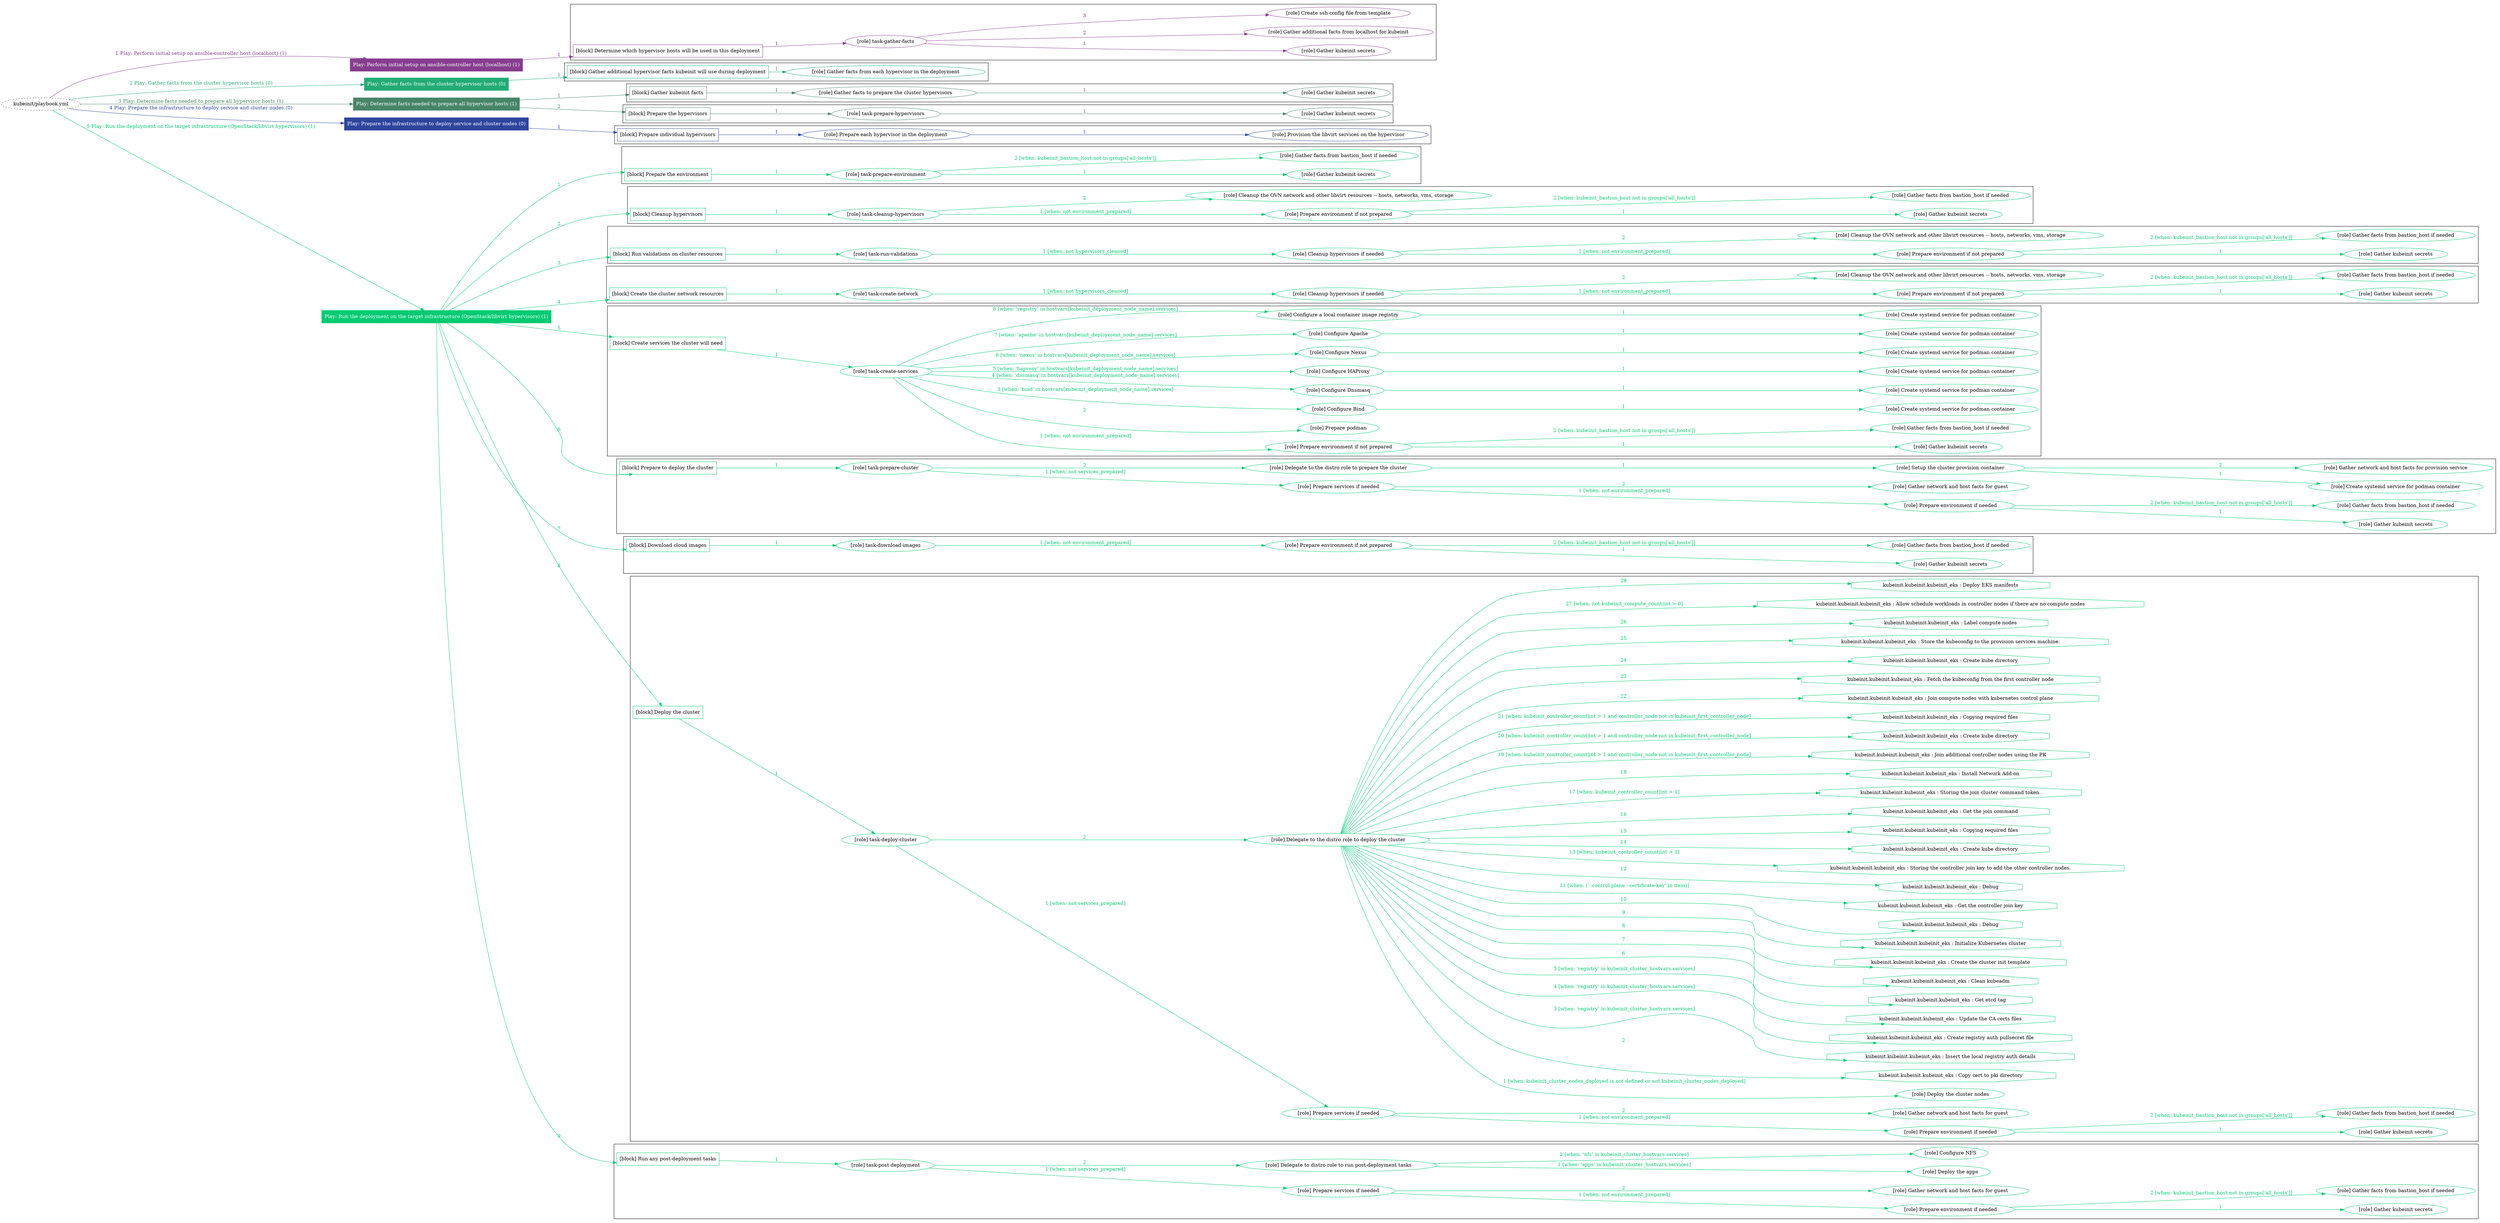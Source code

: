 digraph {
	graph [concentrate=true ordering=in rankdir=LR ratio=fill]
	edge [esep=5 sep=10]
	"kubeinit/playbook.yml" [URL="/home/runner/work/kubeinit/kubeinit/kubeinit/playbook.yml" id=playbook_73f6cacf style=dotted]
	"kubeinit/playbook.yml" -> play_0ac1afa5 [label="1 Play: Perform initial setup on ansible-controller host (localhost) (1)" color="#863d8f" fontcolor="#863d8f" id=edge_play_0ac1afa5 labeltooltip="1 Play: Perform initial setup on ansible-controller host (localhost) (1)" tooltip="1 Play: Perform initial setup on ansible-controller host (localhost) (1)"]
	subgraph "Play: Perform initial setup on ansible-controller host (localhost) (1)" {
		play_0ac1afa5 [label="Play: Perform initial setup on ansible-controller host (localhost) (1)" URL="/home/runner/work/kubeinit/kubeinit/kubeinit/playbook.yml" color="#863d8f" fontcolor="#ffffff" id=play_0ac1afa5 shape=box style=filled tooltip=localhost]
		play_0ac1afa5 -> block_1921844a [label=1 color="#863d8f" fontcolor="#863d8f" id=edge_block_1921844a labeltooltip=1 tooltip=1]
		subgraph cluster_block_1921844a {
			block_1921844a [label="[block] Determine which hypervisor hosts will be used in this deployment" URL="/home/runner/work/kubeinit/kubeinit/kubeinit/playbook.yml" color="#863d8f" id=block_1921844a labeltooltip="Determine which hypervisor hosts will be used in this deployment" shape=box tooltip="Determine which hypervisor hosts will be used in this deployment"]
			block_1921844a -> role_7f53b459 [label="1 " color="#863d8f" fontcolor="#863d8f" id=edge_role_7f53b459 labeltooltip="1 " tooltip="1 "]
			subgraph "task-gather-facts" {
				role_7f53b459 [label="[role] task-gather-facts" URL="/home/runner/work/kubeinit/kubeinit/kubeinit/playbook.yml" color="#863d8f" id=role_7f53b459 tooltip="task-gather-facts"]
				role_7f53b459 -> role_06f4fcd5 [label="1 " color="#863d8f" fontcolor="#863d8f" id=edge_role_06f4fcd5 labeltooltip="1 " tooltip="1 "]
				subgraph "Gather kubeinit secrets" {
					role_06f4fcd5 [label="[role] Gather kubeinit secrets" URL="/home/runner/.ansible/collections/ansible_collections/kubeinit/kubeinit/roles/kubeinit_prepare/tasks/build_hypervisors_group.yml" color="#863d8f" id=role_06f4fcd5 tooltip="Gather kubeinit secrets"]
				}
				role_7f53b459 -> role_9fb0e37e [label="2 " color="#863d8f" fontcolor="#863d8f" id=edge_role_9fb0e37e labeltooltip="2 " tooltip="2 "]
				subgraph "Gather additional facts from localhost for kubeinit" {
					role_9fb0e37e [label="[role] Gather additional facts from localhost for kubeinit" URL="/home/runner/.ansible/collections/ansible_collections/kubeinit/kubeinit/roles/kubeinit_prepare/tasks/build_hypervisors_group.yml" color="#863d8f" id=role_9fb0e37e tooltip="Gather additional facts from localhost for kubeinit"]
				}
				role_7f53b459 -> role_5635ee42 [label="3 " color="#863d8f" fontcolor="#863d8f" id=edge_role_5635ee42 labeltooltip="3 " tooltip="3 "]
				subgraph "Create ssh config file from template" {
					role_5635ee42 [label="[role] Create ssh config file from template" URL="/home/runner/.ansible/collections/ansible_collections/kubeinit/kubeinit/roles/kubeinit_prepare/tasks/build_hypervisors_group.yml" color="#863d8f" id=role_5635ee42 tooltip="Create ssh config file from template"]
				}
			}
		}
	}
	"kubeinit/playbook.yml" -> play_0a6516b7 [label="2 Play: Gather facts from the cluster hypervisor hosts (0)" color="#21ab75" fontcolor="#21ab75" id=edge_play_0a6516b7 labeltooltip="2 Play: Gather facts from the cluster hypervisor hosts (0)" tooltip="2 Play: Gather facts from the cluster hypervisor hosts (0)"]
	subgraph "Play: Gather facts from the cluster hypervisor hosts (0)" {
		play_0a6516b7 [label="Play: Gather facts from the cluster hypervisor hosts (0)" URL="/home/runner/work/kubeinit/kubeinit/kubeinit/playbook.yml" color="#21ab75" fontcolor="#ffffff" id=play_0a6516b7 shape=box style=filled tooltip="Play: Gather facts from the cluster hypervisor hosts (0)"]
		play_0a6516b7 -> block_49d79313 [label=1 color="#21ab75" fontcolor="#21ab75" id=edge_block_49d79313 labeltooltip=1 tooltip=1]
		subgraph cluster_block_49d79313 {
			block_49d79313 [label="[block] Gather additional hypervisor facts kubeinit will use during deployment" URL="/home/runner/work/kubeinit/kubeinit/kubeinit/playbook.yml" color="#21ab75" id=block_49d79313 labeltooltip="Gather additional hypervisor facts kubeinit will use during deployment" shape=box tooltip="Gather additional hypervisor facts kubeinit will use during deployment"]
			block_49d79313 -> role_e4967d0a [label="1 " color="#21ab75" fontcolor="#21ab75" id=edge_role_e4967d0a labeltooltip="1 " tooltip="1 "]
			subgraph "Gather facts from each hypervisor in the deployment" {
				role_e4967d0a [label="[role] Gather facts from each hypervisor in the deployment" URL="/home/runner/work/kubeinit/kubeinit/kubeinit/playbook.yml" color="#21ab75" id=role_e4967d0a tooltip="Gather facts from each hypervisor in the deployment"]
			}
		}
	}
	"kubeinit/playbook.yml" -> play_b9d0bb21 [label="3 Play: Determine facts needed to prepare all hypervisor hosts (1)" color="#478568" fontcolor="#478568" id=edge_play_b9d0bb21 labeltooltip="3 Play: Determine facts needed to prepare all hypervisor hosts (1)" tooltip="3 Play: Determine facts needed to prepare all hypervisor hosts (1)"]
	subgraph "Play: Determine facts needed to prepare all hypervisor hosts (1)" {
		play_b9d0bb21 [label="Play: Determine facts needed to prepare all hypervisor hosts (1)" URL="/home/runner/work/kubeinit/kubeinit/kubeinit/playbook.yml" color="#478568" fontcolor="#ffffff" id=play_b9d0bb21 shape=box style=filled tooltip=localhost]
		play_b9d0bb21 -> block_d6984c8f [label=1 color="#478568" fontcolor="#478568" id=edge_block_d6984c8f labeltooltip=1 tooltip=1]
		subgraph cluster_block_d6984c8f {
			block_d6984c8f [label="[block] Gather kubeinit facts" URL="/home/runner/work/kubeinit/kubeinit/kubeinit/playbook.yml" color="#478568" id=block_d6984c8f labeltooltip="Gather kubeinit facts" shape=box tooltip="Gather kubeinit facts"]
			block_d6984c8f -> role_0367175e [label="1 " color="#478568" fontcolor="#478568" id=edge_role_0367175e labeltooltip="1 " tooltip="1 "]
			subgraph "Gather facts to prepare the cluster hypervisors" {
				role_0367175e [label="[role] Gather facts to prepare the cluster hypervisors" URL="/home/runner/work/kubeinit/kubeinit/kubeinit/playbook.yml" color="#478568" id=role_0367175e tooltip="Gather facts to prepare the cluster hypervisors"]
				role_0367175e -> role_4bd1aa94 [label="1 " color="#478568" fontcolor="#478568" id=edge_role_4bd1aa94 labeltooltip="1 " tooltip="1 "]
				subgraph "Gather kubeinit secrets" {
					role_4bd1aa94 [label="[role] Gather kubeinit secrets" URL="/home/runner/.ansible/collections/ansible_collections/kubeinit/kubeinit/roles/kubeinit_prepare/tasks/gather_kubeinit_facts.yml" color="#478568" id=role_4bd1aa94 tooltip="Gather kubeinit secrets"]
				}
			}
		}
		play_b9d0bb21 -> block_565be3e7 [label=2 color="#478568" fontcolor="#478568" id=edge_block_565be3e7 labeltooltip=2 tooltip=2]
		subgraph cluster_block_565be3e7 {
			block_565be3e7 [label="[block] Prepare the hypervisors" URL="/home/runner/work/kubeinit/kubeinit/kubeinit/playbook.yml" color="#478568" id=block_565be3e7 labeltooltip="Prepare the hypervisors" shape=box tooltip="Prepare the hypervisors"]
			block_565be3e7 -> role_880f04de [label="1 " color="#478568" fontcolor="#478568" id=edge_role_880f04de labeltooltip="1 " tooltip="1 "]
			subgraph "task-prepare-hypervisors" {
				role_880f04de [label="[role] task-prepare-hypervisors" URL="/home/runner/work/kubeinit/kubeinit/kubeinit/playbook.yml" color="#478568" id=role_880f04de tooltip="task-prepare-hypervisors"]
				role_880f04de -> role_f2aad2af [label="1 " color="#478568" fontcolor="#478568" id=edge_role_f2aad2af labeltooltip="1 " tooltip="1 "]
				subgraph "Gather kubeinit secrets" {
					role_f2aad2af [label="[role] Gather kubeinit secrets" URL="/home/runner/.ansible/collections/ansible_collections/kubeinit/kubeinit/roles/kubeinit_prepare/tasks/gather_kubeinit_facts.yml" color="#478568" id=role_f2aad2af tooltip="Gather kubeinit secrets"]
				}
			}
		}
	}
	"kubeinit/playbook.yml" -> play_74f764c5 [label="4 Play: Prepare the infrastructure to deploy service and cluster nodes (0)" color="#2e459e" fontcolor="#2e459e" id=edge_play_74f764c5 labeltooltip="4 Play: Prepare the infrastructure to deploy service and cluster nodes (0)" tooltip="4 Play: Prepare the infrastructure to deploy service and cluster nodes (0)"]
	subgraph "Play: Prepare the infrastructure to deploy service and cluster nodes (0)" {
		play_74f764c5 [label="Play: Prepare the infrastructure to deploy service and cluster nodes (0)" URL="/home/runner/work/kubeinit/kubeinit/kubeinit/playbook.yml" color="#2e459e" fontcolor="#ffffff" id=play_74f764c5 shape=box style=filled tooltip="Play: Prepare the infrastructure to deploy service and cluster nodes (0)"]
		play_74f764c5 -> block_34f4c4ea [label=1 color="#2e459e" fontcolor="#2e459e" id=edge_block_34f4c4ea labeltooltip=1 tooltip=1]
		subgraph cluster_block_34f4c4ea {
			block_34f4c4ea [label="[block] Prepare individual hypervisors" URL="/home/runner/work/kubeinit/kubeinit/kubeinit/playbook.yml" color="#2e459e" id=block_34f4c4ea labeltooltip="Prepare individual hypervisors" shape=box tooltip="Prepare individual hypervisors"]
			block_34f4c4ea -> role_54232e6f [label="1 " color="#2e459e" fontcolor="#2e459e" id=edge_role_54232e6f labeltooltip="1 " tooltip="1 "]
			subgraph "Prepare each hypervisor in the deployment" {
				role_54232e6f [label="[role] Prepare each hypervisor in the deployment" URL="/home/runner/work/kubeinit/kubeinit/kubeinit/playbook.yml" color="#2e459e" id=role_54232e6f tooltip="Prepare each hypervisor in the deployment"]
				role_54232e6f -> role_1703b5b4 [label="1 " color="#2e459e" fontcolor="#2e459e" id=edge_role_1703b5b4 labeltooltip="1 " tooltip="1 "]
				subgraph "Provision the libvirt services on the hypervisor" {
					role_1703b5b4 [label="[role] Provision the libvirt services on the hypervisor" URL="/home/runner/.ansible/collections/ansible_collections/kubeinit/kubeinit/roles/kubeinit_prepare/tasks/prepare_hypervisor.yml" color="#2e459e" id=role_1703b5b4 tooltip="Provision the libvirt services on the hypervisor"]
				}
			}
		}
	}
	"kubeinit/playbook.yml" -> play_cfc408d8 [label="5 Play: Run the deployment on the target infrastructure (OpenStack/libvirt hypervisors) (1)" color="#02ca72" fontcolor="#02ca72" id=edge_play_cfc408d8 labeltooltip="5 Play: Run the deployment on the target infrastructure (OpenStack/libvirt hypervisors) (1)" tooltip="5 Play: Run the deployment on the target infrastructure (OpenStack/libvirt hypervisors) (1)"]
	subgraph "Play: Run the deployment on the target infrastructure (OpenStack/libvirt hypervisors) (1)" {
		play_cfc408d8 [label="Play: Run the deployment on the target infrastructure (OpenStack/libvirt hypervisors) (1)" URL="/home/runner/work/kubeinit/kubeinit/kubeinit/playbook.yml" color="#02ca72" fontcolor="#ffffff" id=play_cfc408d8 shape=box style=filled tooltip=localhost]
		play_cfc408d8 -> block_2f32b0d7 [label=1 color="#02ca72" fontcolor="#02ca72" id=edge_block_2f32b0d7 labeltooltip=1 tooltip=1]
		subgraph cluster_block_2f32b0d7 {
			block_2f32b0d7 [label="[block] Prepare the environment" URL="/home/runner/work/kubeinit/kubeinit/kubeinit/playbook.yml" color="#02ca72" id=block_2f32b0d7 labeltooltip="Prepare the environment" shape=box tooltip="Prepare the environment"]
			block_2f32b0d7 -> role_916c13e2 [label="1 " color="#02ca72" fontcolor="#02ca72" id=edge_role_916c13e2 labeltooltip="1 " tooltip="1 "]
			subgraph "task-prepare-environment" {
				role_916c13e2 [label="[role] task-prepare-environment" URL="/home/runner/work/kubeinit/kubeinit/kubeinit/playbook.yml" color="#02ca72" id=role_916c13e2 tooltip="task-prepare-environment"]
				role_916c13e2 -> role_6002fac1 [label="1 " color="#02ca72" fontcolor="#02ca72" id=edge_role_6002fac1 labeltooltip="1 " tooltip="1 "]
				subgraph "Gather kubeinit secrets" {
					role_6002fac1 [label="[role] Gather kubeinit secrets" URL="/home/runner/.ansible/collections/ansible_collections/kubeinit/kubeinit/roles/kubeinit_prepare/tasks/gather_kubeinit_facts.yml" color="#02ca72" id=role_6002fac1 tooltip="Gather kubeinit secrets"]
				}
				role_916c13e2 -> role_47a39910 [label="2 [when: kubeinit_bastion_host not in groups['all_hosts']]" color="#02ca72" fontcolor="#02ca72" id=edge_role_47a39910 labeltooltip="2 [when: kubeinit_bastion_host not in groups['all_hosts']]" tooltip="2 [when: kubeinit_bastion_host not in groups['all_hosts']]"]
				subgraph "Gather facts from bastion_host if needed" {
					role_47a39910 [label="[role] Gather facts from bastion_host if needed" URL="/home/runner/.ansible/collections/ansible_collections/kubeinit/kubeinit/roles/kubeinit_prepare/tasks/main.yml" color="#02ca72" id=role_47a39910 tooltip="Gather facts from bastion_host if needed"]
				}
			}
		}
		play_cfc408d8 -> block_39247f39 [label=2 color="#02ca72" fontcolor="#02ca72" id=edge_block_39247f39 labeltooltip=2 tooltip=2]
		subgraph cluster_block_39247f39 {
			block_39247f39 [label="[block] Cleanup hypervisors" URL="/home/runner/work/kubeinit/kubeinit/kubeinit/playbook.yml" color="#02ca72" id=block_39247f39 labeltooltip="Cleanup hypervisors" shape=box tooltip="Cleanup hypervisors"]
			block_39247f39 -> role_39fdd8c7 [label="1 " color="#02ca72" fontcolor="#02ca72" id=edge_role_39fdd8c7 labeltooltip="1 " tooltip="1 "]
			subgraph "task-cleanup-hypervisors" {
				role_39fdd8c7 [label="[role] task-cleanup-hypervisors" URL="/home/runner/work/kubeinit/kubeinit/kubeinit/playbook.yml" color="#02ca72" id=role_39fdd8c7 tooltip="task-cleanup-hypervisors"]
				role_39fdd8c7 -> role_26a139d0 [label="1 [when: not environment_prepared]" color="#02ca72" fontcolor="#02ca72" id=edge_role_26a139d0 labeltooltip="1 [when: not environment_prepared]" tooltip="1 [when: not environment_prepared]"]
				subgraph "Prepare environment if not prepared" {
					role_26a139d0 [label="[role] Prepare environment if not prepared" URL="/home/runner/.ansible/collections/ansible_collections/kubeinit/kubeinit/roles/kubeinit_libvirt/tasks/cleanup_hypervisors.yml" color="#02ca72" id=role_26a139d0 tooltip="Prepare environment if not prepared"]
					role_26a139d0 -> role_34a5074a [label="1 " color="#02ca72" fontcolor="#02ca72" id=edge_role_34a5074a labeltooltip="1 " tooltip="1 "]
					subgraph "Gather kubeinit secrets" {
						role_34a5074a [label="[role] Gather kubeinit secrets" URL="/home/runner/.ansible/collections/ansible_collections/kubeinit/kubeinit/roles/kubeinit_prepare/tasks/gather_kubeinit_facts.yml" color="#02ca72" id=role_34a5074a tooltip="Gather kubeinit secrets"]
					}
					role_26a139d0 -> role_435a4cba [label="2 [when: kubeinit_bastion_host not in groups['all_hosts']]" color="#02ca72" fontcolor="#02ca72" id=edge_role_435a4cba labeltooltip="2 [when: kubeinit_bastion_host not in groups['all_hosts']]" tooltip="2 [when: kubeinit_bastion_host not in groups['all_hosts']]"]
					subgraph "Gather facts from bastion_host if needed" {
						role_435a4cba [label="[role] Gather facts from bastion_host if needed" URL="/home/runner/.ansible/collections/ansible_collections/kubeinit/kubeinit/roles/kubeinit_prepare/tasks/main.yml" color="#02ca72" id=role_435a4cba tooltip="Gather facts from bastion_host if needed"]
					}
				}
				role_39fdd8c7 -> role_4ba4e350 [label="2 " color="#02ca72" fontcolor="#02ca72" id=edge_role_4ba4e350 labeltooltip="2 " tooltip="2 "]
				subgraph "Cleanup the OVN network and other libvirt resources -- hosts, networks, vms, storage" {
					role_4ba4e350 [label="[role] Cleanup the OVN network and other libvirt resources -- hosts, networks, vms, storage" URL="/home/runner/.ansible/collections/ansible_collections/kubeinit/kubeinit/roles/kubeinit_libvirt/tasks/cleanup_hypervisors.yml" color="#02ca72" id=role_4ba4e350 tooltip="Cleanup the OVN network and other libvirt resources -- hosts, networks, vms, storage"]
				}
			}
		}
		play_cfc408d8 -> block_100acd2c [label=3 color="#02ca72" fontcolor="#02ca72" id=edge_block_100acd2c labeltooltip=3 tooltip=3]
		subgraph cluster_block_100acd2c {
			block_100acd2c [label="[block] Run validations on cluster resources" URL="/home/runner/work/kubeinit/kubeinit/kubeinit/playbook.yml" color="#02ca72" id=block_100acd2c labeltooltip="Run validations on cluster resources" shape=box tooltip="Run validations on cluster resources"]
			block_100acd2c -> role_f49a5ce1 [label="1 " color="#02ca72" fontcolor="#02ca72" id=edge_role_f49a5ce1 labeltooltip="1 " tooltip="1 "]
			subgraph "task-run-validations" {
				role_f49a5ce1 [label="[role] task-run-validations" URL="/home/runner/work/kubeinit/kubeinit/kubeinit/playbook.yml" color="#02ca72" id=role_f49a5ce1 tooltip="task-run-validations"]
				role_f49a5ce1 -> role_ac2ca52d [label="1 [when: not hypervisors_cleaned]" color="#02ca72" fontcolor="#02ca72" id=edge_role_ac2ca52d labeltooltip="1 [when: not hypervisors_cleaned]" tooltip="1 [when: not hypervisors_cleaned]"]
				subgraph "Cleanup hypervisors if needed" {
					role_ac2ca52d [label="[role] Cleanup hypervisors if needed" URL="/home/runner/.ansible/collections/ansible_collections/kubeinit/kubeinit/roles/kubeinit_validations/tasks/main.yml" color="#02ca72" id=role_ac2ca52d tooltip="Cleanup hypervisors if needed"]
					role_ac2ca52d -> role_e8af2d67 [label="1 [when: not environment_prepared]" color="#02ca72" fontcolor="#02ca72" id=edge_role_e8af2d67 labeltooltip="1 [when: not environment_prepared]" tooltip="1 [when: not environment_prepared]"]
					subgraph "Prepare environment if not prepared" {
						role_e8af2d67 [label="[role] Prepare environment if not prepared" URL="/home/runner/.ansible/collections/ansible_collections/kubeinit/kubeinit/roles/kubeinit_libvirt/tasks/cleanup_hypervisors.yml" color="#02ca72" id=role_e8af2d67 tooltip="Prepare environment if not prepared"]
						role_e8af2d67 -> role_a65dd51d [label="1 " color="#02ca72" fontcolor="#02ca72" id=edge_role_a65dd51d labeltooltip="1 " tooltip="1 "]
						subgraph "Gather kubeinit secrets" {
							role_a65dd51d [label="[role] Gather kubeinit secrets" URL="/home/runner/.ansible/collections/ansible_collections/kubeinit/kubeinit/roles/kubeinit_prepare/tasks/gather_kubeinit_facts.yml" color="#02ca72" id=role_a65dd51d tooltip="Gather kubeinit secrets"]
						}
						role_e8af2d67 -> role_7fbf951c [label="2 [when: kubeinit_bastion_host not in groups['all_hosts']]" color="#02ca72" fontcolor="#02ca72" id=edge_role_7fbf951c labeltooltip="2 [when: kubeinit_bastion_host not in groups['all_hosts']]" tooltip="2 [when: kubeinit_bastion_host not in groups['all_hosts']]"]
						subgraph "Gather facts from bastion_host if needed" {
							role_7fbf951c [label="[role] Gather facts from bastion_host if needed" URL="/home/runner/.ansible/collections/ansible_collections/kubeinit/kubeinit/roles/kubeinit_prepare/tasks/main.yml" color="#02ca72" id=role_7fbf951c tooltip="Gather facts from bastion_host if needed"]
						}
					}
					role_ac2ca52d -> role_d21a476e [label="2 " color="#02ca72" fontcolor="#02ca72" id=edge_role_d21a476e labeltooltip="2 " tooltip="2 "]
					subgraph "Cleanup the OVN network and other libvirt resources -- hosts, networks, vms, storage" {
						role_d21a476e [label="[role] Cleanup the OVN network and other libvirt resources -- hosts, networks, vms, storage" URL="/home/runner/.ansible/collections/ansible_collections/kubeinit/kubeinit/roles/kubeinit_libvirt/tasks/cleanup_hypervisors.yml" color="#02ca72" id=role_d21a476e tooltip="Cleanup the OVN network and other libvirt resources -- hosts, networks, vms, storage"]
					}
				}
			}
		}
		play_cfc408d8 -> block_605b8e34 [label=4 color="#02ca72" fontcolor="#02ca72" id=edge_block_605b8e34 labeltooltip=4 tooltip=4]
		subgraph cluster_block_605b8e34 {
			block_605b8e34 [label="[block] Create the cluster network resources" URL="/home/runner/work/kubeinit/kubeinit/kubeinit/playbook.yml" color="#02ca72" id=block_605b8e34 labeltooltip="Create the cluster network resources" shape=box tooltip="Create the cluster network resources"]
			block_605b8e34 -> role_33cb6000 [label="1 " color="#02ca72" fontcolor="#02ca72" id=edge_role_33cb6000 labeltooltip="1 " tooltip="1 "]
			subgraph "task-create-network" {
				role_33cb6000 [label="[role] task-create-network" URL="/home/runner/work/kubeinit/kubeinit/kubeinit/playbook.yml" color="#02ca72" id=role_33cb6000 tooltip="task-create-network"]
				role_33cb6000 -> role_23cce1eb [label="1 [when: not hypervisors_cleaned]" color="#02ca72" fontcolor="#02ca72" id=edge_role_23cce1eb labeltooltip="1 [when: not hypervisors_cleaned]" tooltip="1 [when: not hypervisors_cleaned]"]
				subgraph "Cleanup hypervisors if needed" {
					role_23cce1eb [label="[role] Cleanup hypervisors if needed" URL="/home/runner/.ansible/collections/ansible_collections/kubeinit/kubeinit/roles/kubeinit_libvirt/tasks/create_network.yml" color="#02ca72" id=role_23cce1eb tooltip="Cleanup hypervisors if needed"]
					role_23cce1eb -> role_75f1a525 [label="1 [when: not environment_prepared]" color="#02ca72" fontcolor="#02ca72" id=edge_role_75f1a525 labeltooltip="1 [when: not environment_prepared]" tooltip="1 [when: not environment_prepared]"]
					subgraph "Prepare environment if not prepared" {
						role_75f1a525 [label="[role] Prepare environment if not prepared" URL="/home/runner/.ansible/collections/ansible_collections/kubeinit/kubeinit/roles/kubeinit_libvirt/tasks/cleanup_hypervisors.yml" color="#02ca72" id=role_75f1a525 tooltip="Prepare environment if not prepared"]
						role_75f1a525 -> role_c07029eb [label="1 " color="#02ca72" fontcolor="#02ca72" id=edge_role_c07029eb labeltooltip="1 " tooltip="1 "]
						subgraph "Gather kubeinit secrets" {
							role_c07029eb [label="[role] Gather kubeinit secrets" URL="/home/runner/.ansible/collections/ansible_collections/kubeinit/kubeinit/roles/kubeinit_prepare/tasks/gather_kubeinit_facts.yml" color="#02ca72" id=role_c07029eb tooltip="Gather kubeinit secrets"]
						}
						role_75f1a525 -> role_3ae366d2 [label="2 [when: kubeinit_bastion_host not in groups['all_hosts']]" color="#02ca72" fontcolor="#02ca72" id=edge_role_3ae366d2 labeltooltip="2 [when: kubeinit_bastion_host not in groups['all_hosts']]" tooltip="2 [when: kubeinit_bastion_host not in groups['all_hosts']]"]
						subgraph "Gather facts from bastion_host if needed" {
							role_3ae366d2 [label="[role] Gather facts from bastion_host if needed" URL="/home/runner/.ansible/collections/ansible_collections/kubeinit/kubeinit/roles/kubeinit_prepare/tasks/main.yml" color="#02ca72" id=role_3ae366d2 tooltip="Gather facts from bastion_host if needed"]
						}
					}
					role_23cce1eb -> role_ee70b5e5 [label="2 " color="#02ca72" fontcolor="#02ca72" id=edge_role_ee70b5e5 labeltooltip="2 " tooltip="2 "]
					subgraph "Cleanup the OVN network and other libvirt resources -- hosts, networks, vms, storage" {
						role_ee70b5e5 [label="[role] Cleanup the OVN network and other libvirt resources -- hosts, networks, vms, storage" URL="/home/runner/.ansible/collections/ansible_collections/kubeinit/kubeinit/roles/kubeinit_libvirt/tasks/cleanup_hypervisors.yml" color="#02ca72" id=role_ee70b5e5 tooltip="Cleanup the OVN network and other libvirt resources -- hosts, networks, vms, storage"]
					}
				}
			}
		}
		play_cfc408d8 -> block_241d07f0 [label=5 color="#02ca72" fontcolor="#02ca72" id=edge_block_241d07f0 labeltooltip=5 tooltip=5]
		subgraph cluster_block_241d07f0 {
			block_241d07f0 [label="[block] Create services the cluster will need" URL="/home/runner/work/kubeinit/kubeinit/kubeinit/playbook.yml" color="#02ca72" id=block_241d07f0 labeltooltip="Create services the cluster will need" shape=box tooltip="Create services the cluster will need"]
			block_241d07f0 -> role_40e10ac9 [label="1 " color="#02ca72" fontcolor="#02ca72" id=edge_role_40e10ac9 labeltooltip="1 " tooltip="1 "]
			subgraph "task-create-services" {
				role_40e10ac9 [label="[role] task-create-services" URL="/home/runner/work/kubeinit/kubeinit/kubeinit/playbook.yml" color="#02ca72" id=role_40e10ac9 tooltip="task-create-services"]
				role_40e10ac9 -> role_8593adb8 [label="1 [when: not environment_prepared]" color="#02ca72" fontcolor="#02ca72" id=edge_role_8593adb8 labeltooltip="1 [when: not environment_prepared]" tooltip="1 [when: not environment_prepared]"]
				subgraph "Prepare environment if not prepared" {
					role_8593adb8 [label="[role] Prepare environment if not prepared" URL="/home/runner/.ansible/collections/ansible_collections/kubeinit/kubeinit/roles/kubeinit_services/tasks/main.yml" color="#02ca72" id=role_8593adb8 tooltip="Prepare environment if not prepared"]
					role_8593adb8 -> role_29593da9 [label="1 " color="#02ca72" fontcolor="#02ca72" id=edge_role_29593da9 labeltooltip="1 " tooltip="1 "]
					subgraph "Gather kubeinit secrets" {
						role_29593da9 [label="[role] Gather kubeinit secrets" URL="/home/runner/.ansible/collections/ansible_collections/kubeinit/kubeinit/roles/kubeinit_prepare/tasks/gather_kubeinit_facts.yml" color="#02ca72" id=role_29593da9 tooltip="Gather kubeinit secrets"]
					}
					role_8593adb8 -> role_e691c552 [label="2 [when: kubeinit_bastion_host not in groups['all_hosts']]" color="#02ca72" fontcolor="#02ca72" id=edge_role_e691c552 labeltooltip="2 [when: kubeinit_bastion_host not in groups['all_hosts']]" tooltip="2 [when: kubeinit_bastion_host not in groups['all_hosts']]"]
					subgraph "Gather facts from bastion_host if needed" {
						role_e691c552 [label="[role] Gather facts from bastion_host if needed" URL="/home/runner/.ansible/collections/ansible_collections/kubeinit/kubeinit/roles/kubeinit_prepare/tasks/main.yml" color="#02ca72" id=role_e691c552 tooltip="Gather facts from bastion_host if needed"]
					}
				}
				role_40e10ac9 -> role_431de659 [label="2 " color="#02ca72" fontcolor="#02ca72" id=edge_role_431de659 labeltooltip="2 " tooltip="2 "]
				subgraph "Prepare podman" {
					role_431de659 [label="[role] Prepare podman" URL="/home/runner/.ansible/collections/ansible_collections/kubeinit/kubeinit/roles/kubeinit_services/tasks/00_create_service_pod.yml" color="#02ca72" id=role_431de659 tooltip="Prepare podman"]
				}
				role_40e10ac9 -> role_e388f790 [label="3 [when: 'bind' in hostvars[kubeinit_deployment_node_name].services]" color="#02ca72" fontcolor="#02ca72" id=edge_role_e388f790 labeltooltip="3 [when: 'bind' in hostvars[kubeinit_deployment_node_name].services]" tooltip="3 [when: 'bind' in hostvars[kubeinit_deployment_node_name].services]"]
				subgraph "Configure Bind" {
					role_e388f790 [label="[role] Configure Bind" URL="/home/runner/.ansible/collections/ansible_collections/kubeinit/kubeinit/roles/kubeinit_services/tasks/start_services_containers.yml" color="#02ca72" id=role_e388f790 tooltip="Configure Bind"]
					role_e388f790 -> role_a0792958 [label="1 " color="#02ca72" fontcolor="#02ca72" id=edge_role_a0792958 labeltooltip="1 " tooltip="1 "]
					subgraph "Create systemd service for podman container" {
						role_a0792958 [label="[role] Create systemd service for podman container" URL="/home/runner/.ansible/collections/ansible_collections/kubeinit/kubeinit/roles/kubeinit_bind/tasks/main.yml" color="#02ca72" id=role_a0792958 tooltip="Create systemd service for podman container"]
					}
				}
				role_40e10ac9 -> role_6b812351 [label="4 [when: 'dnsmasq' in hostvars[kubeinit_deployment_node_name].services]" color="#02ca72" fontcolor="#02ca72" id=edge_role_6b812351 labeltooltip="4 [when: 'dnsmasq' in hostvars[kubeinit_deployment_node_name].services]" tooltip="4 [when: 'dnsmasq' in hostvars[kubeinit_deployment_node_name].services]"]
				subgraph "Configure Dnsmasq" {
					role_6b812351 [label="[role] Configure Dnsmasq" URL="/home/runner/.ansible/collections/ansible_collections/kubeinit/kubeinit/roles/kubeinit_services/tasks/start_services_containers.yml" color="#02ca72" id=role_6b812351 tooltip="Configure Dnsmasq"]
					role_6b812351 -> role_50c017dc [label="1 " color="#02ca72" fontcolor="#02ca72" id=edge_role_50c017dc labeltooltip="1 " tooltip="1 "]
					subgraph "Create systemd service for podman container" {
						role_50c017dc [label="[role] Create systemd service for podman container" URL="/home/runner/.ansible/collections/ansible_collections/kubeinit/kubeinit/roles/kubeinit_dnsmasq/tasks/main.yml" color="#02ca72" id=role_50c017dc tooltip="Create systemd service for podman container"]
					}
				}
				role_40e10ac9 -> role_5215242c [label="5 [when: 'haproxy' in hostvars[kubeinit_deployment_node_name].services]" color="#02ca72" fontcolor="#02ca72" id=edge_role_5215242c labeltooltip="5 [when: 'haproxy' in hostvars[kubeinit_deployment_node_name].services]" tooltip="5 [when: 'haproxy' in hostvars[kubeinit_deployment_node_name].services]"]
				subgraph "Configure HAProxy" {
					role_5215242c [label="[role] Configure HAProxy" URL="/home/runner/.ansible/collections/ansible_collections/kubeinit/kubeinit/roles/kubeinit_services/tasks/start_services_containers.yml" color="#02ca72" id=role_5215242c tooltip="Configure HAProxy"]
					role_5215242c -> role_a09dd043 [label="1 " color="#02ca72" fontcolor="#02ca72" id=edge_role_a09dd043 labeltooltip="1 " tooltip="1 "]
					subgraph "Create systemd service for podman container" {
						role_a09dd043 [label="[role] Create systemd service for podman container" URL="/home/runner/.ansible/collections/ansible_collections/kubeinit/kubeinit/roles/kubeinit_haproxy/tasks/main.yml" color="#02ca72" id=role_a09dd043 tooltip="Create systemd service for podman container"]
					}
				}
				role_40e10ac9 -> role_13b201af [label="6 [when: 'nexus' in hostvars[kubeinit_deployment_node_name].services]" color="#02ca72" fontcolor="#02ca72" id=edge_role_13b201af labeltooltip="6 [when: 'nexus' in hostvars[kubeinit_deployment_node_name].services]" tooltip="6 [when: 'nexus' in hostvars[kubeinit_deployment_node_name].services]"]
				subgraph "Configure Nexus" {
					role_13b201af [label="[role] Configure Nexus" URL="/home/runner/.ansible/collections/ansible_collections/kubeinit/kubeinit/roles/kubeinit_services/tasks/start_services_containers.yml" color="#02ca72" id=role_13b201af tooltip="Configure Nexus"]
					role_13b201af -> role_56120073 [label="1 " color="#02ca72" fontcolor="#02ca72" id=edge_role_56120073 labeltooltip="1 " tooltip="1 "]
					subgraph "Create systemd service for podman container" {
						role_56120073 [label="[role] Create systemd service for podman container" URL="/home/runner/.ansible/collections/ansible_collections/kubeinit/kubeinit/roles/kubeinit_nexus/tasks/main.yml" color="#02ca72" id=role_56120073 tooltip="Create systemd service for podman container"]
					}
				}
				role_40e10ac9 -> role_c628e07a [label="7 [when: 'apache' in hostvars[kubeinit_deployment_node_name].services]" color="#02ca72" fontcolor="#02ca72" id=edge_role_c628e07a labeltooltip="7 [when: 'apache' in hostvars[kubeinit_deployment_node_name].services]" tooltip="7 [when: 'apache' in hostvars[kubeinit_deployment_node_name].services]"]
				subgraph "Configure Apache" {
					role_c628e07a [label="[role] Configure Apache" URL="/home/runner/.ansible/collections/ansible_collections/kubeinit/kubeinit/roles/kubeinit_services/tasks/start_services_containers.yml" color="#02ca72" id=role_c628e07a tooltip="Configure Apache"]
					role_c628e07a -> role_3d693cb0 [label="1 " color="#02ca72" fontcolor="#02ca72" id=edge_role_3d693cb0 labeltooltip="1 " tooltip="1 "]
					subgraph "Create systemd service for podman container" {
						role_3d693cb0 [label="[role] Create systemd service for podman container" URL="/home/runner/.ansible/collections/ansible_collections/kubeinit/kubeinit/roles/kubeinit_apache/tasks/main.yml" color="#02ca72" id=role_3d693cb0 tooltip="Create systemd service for podman container"]
					}
				}
				role_40e10ac9 -> role_c9c49ea0 [label="8 [when: 'registry' in hostvars[kubeinit_deployment_node_name].services]" color="#02ca72" fontcolor="#02ca72" id=edge_role_c9c49ea0 labeltooltip="8 [when: 'registry' in hostvars[kubeinit_deployment_node_name].services]" tooltip="8 [when: 'registry' in hostvars[kubeinit_deployment_node_name].services]"]
				subgraph "Configure a local container image registry" {
					role_c9c49ea0 [label="[role] Configure a local container image registry" URL="/home/runner/.ansible/collections/ansible_collections/kubeinit/kubeinit/roles/kubeinit_services/tasks/start_services_containers.yml" color="#02ca72" id=role_c9c49ea0 tooltip="Configure a local container image registry"]
					role_c9c49ea0 -> role_6cb65748 [label="1 " color="#02ca72" fontcolor="#02ca72" id=edge_role_6cb65748 labeltooltip="1 " tooltip="1 "]
					subgraph "Create systemd service for podman container" {
						role_6cb65748 [label="[role] Create systemd service for podman container" URL="/home/runner/.ansible/collections/ansible_collections/kubeinit/kubeinit/roles/kubeinit_registry/tasks/main.yml" color="#02ca72" id=role_6cb65748 tooltip="Create systemd service for podman container"]
					}
				}
			}
		}
		play_cfc408d8 -> block_e2064fd4 [label=6 color="#02ca72" fontcolor="#02ca72" id=edge_block_e2064fd4 labeltooltip=6 tooltip=6]
		subgraph cluster_block_e2064fd4 {
			block_e2064fd4 [label="[block] Prepare to deploy the cluster" URL="/home/runner/work/kubeinit/kubeinit/kubeinit/playbook.yml" color="#02ca72" id=block_e2064fd4 labeltooltip="Prepare to deploy the cluster" shape=box tooltip="Prepare to deploy the cluster"]
			block_e2064fd4 -> role_3b5672d5 [label="1 " color="#02ca72" fontcolor="#02ca72" id=edge_role_3b5672d5 labeltooltip="1 " tooltip="1 "]
			subgraph "task-prepare-cluster" {
				role_3b5672d5 [label="[role] task-prepare-cluster" URL="/home/runner/work/kubeinit/kubeinit/kubeinit/playbook.yml" color="#02ca72" id=role_3b5672d5 tooltip="task-prepare-cluster"]
				role_3b5672d5 -> role_925b5acf [label="1 [when: not services_prepared]" color="#02ca72" fontcolor="#02ca72" id=edge_role_925b5acf labeltooltip="1 [when: not services_prepared]" tooltip="1 [when: not services_prepared]"]
				subgraph "Prepare services if needed" {
					role_925b5acf [label="[role] Prepare services if needed" URL="/home/runner/.ansible/collections/ansible_collections/kubeinit/kubeinit/roles/kubeinit_prepare/tasks/prepare_cluster.yml" color="#02ca72" id=role_925b5acf tooltip="Prepare services if needed"]
					role_925b5acf -> role_32a07e4b [label="1 [when: not environment_prepared]" color="#02ca72" fontcolor="#02ca72" id=edge_role_32a07e4b labeltooltip="1 [when: not environment_prepared]" tooltip="1 [when: not environment_prepared]"]
					subgraph "Prepare environment if needed" {
						role_32a07e4b [label="[role] Prepare environment if needed" URL="/home/runner/.ansible/collections/ansible_collections/kubeinit/kubeinit/roles/kubeinit_services/tasks/prepare_services.yml" color="#02ca72" id=role_32a07e4b tooltip="Prepare environment if needed"]
						role_32a07e4b -> role_6f66653a [label="1 " color="#02ca72" fontcolor="#02ca72" id=edge_role_6f66653a labeltooltip="1 " tooltip="1 "]
						subgraph "Gather kubeinit secrets" {
							role_6f66653a [label="[role] Gather kubeinit secrets" URL="/home/runner/.ansible/collections/ansible_collections/kubeinit/kubeinit/roles/kubeinit_prepare/tasks/gather_kubeinit_facts.yml" color="#02ca72" id=role_6f66653a tooltip="Gather kubeinit secrets"]
						}
						role_32a07e4b -> role_11c3dbd1 [label="2 [when: kubeinit_bastion_host not in groups['all_hosts']]" color="#02ca72" fontcolor="#02ca72" id=edge_role_11c3dbd1 labeltooltip="2 [when: kubeinit_bastion_host not in groups['all_hosts']]" tooltip="2 [when: kubeinit_bastion_host not in groups['all_hosts']]"]
						subgraph "Gather facts from bastion_host if needed" {
							role_11c3dbd1 [label="[role] Gather facts from bastion_host if needed" URL="/home/runner/.ansible/collections/ansible_collections/kubeinit/kubeinit/roles/kubeinit_prepare/tasks/main.yml" color="#02ca72" id=role_11c3dbd1 tooltip="Gather facts from bastion_host if needed"]
						}
					}
					role_925b5acf -> role_1ec2a8f5 [label="2 " color="#02ca72" fontcolor="#02ca72" id=edge_role_1ec2a8f5 labeltooltip="2 " tooltip="2 "]
					subgraph "Gather network and host facts for guest" {
						role_1ec2a8f5 [label="[role] Gather network and host facts for guest" URL="/home/runner/.ansible/collections/ansible_collections/kubeinit/kubeinit/roles/kubeinit_services/tasks/prepare_services.yml" color="#02ca72" id=role_1ec2a8f5 tooltip="Gather network and host facts for guest"]
					}
				}
				role_3b5672d5 -> role_42661be4 [label="2 " color="#02ca72" fontcolor="#02ca72" id=edge_role_42661be4 labeltooltip="2 " tooltip="2 "]
				subgraph "Delegate to the distro role to prepare the cluster" {
					role_42661be4 [label="[role] Delegate to the distro role to prepare the cluster" URL="/home/runner/.ansible/collections/ansible_collections/kubeinit/kubeinit/roles/kubeinit_prepare/tasks/prepare_cluster.yml" color="#02ca72" id=role_42661be4 tooltip="Delegate to the distro role to prepare the cluster"]
					role_42661be4 -> role_3f91d980 [label="1 " color="#02ca72" fontcolor="#02ca72" id=edge_role_3f91d980 labeltooltip="1 " tooltip="1 "]
					subgraph "Setup the cluster provision container" {
						role_3f91d980 [label="[role] Setup the cluster provision container" URL="/home/runner/.ansible/collections/ansible_collections/kubeinit/kubeinit/roles/kubeinit_eks/tasks/prepare_cluster.yml" color="#02ca72" id=role_3f91d980 tooltip="Setup the cluster provision container"]
						role_3f91d980 -> role_907ebf1d [label="1 " color="#02ca72" fontcolor="#02ca72" id=edge_role_907ebf1d labeltooltip="1 " tooltip="1 "]
						subgraph "Create systemd service for podman container" {
							role_907ebf1d [label="[role] Create systemd service for podman container" URL="/home/runner/.ansible/collections/ansible_collections/kubeinit/kubeinit/roles/kubeinit_services/tasks/create_provision_container.yml" color="#02ca72" id=role_907ebf1d tooltip="Create systemd service for podman container"]
						}
						role_3f91d980 -> role_43e21ce9 [label="2 " color="#02ca72" fontcolor="#02ca72" id=edge_role_43e21ce9 labeltooltip="2 " tooltip="2 "]
						subgraph "Gather network and host facts for provision service" {
							role_43e21ce9 [label="[role] Gather network and host facts for provision service" URL="/home/runner/.ansible/collections/ansible_collections/kubeinit/kubeinit/roles/kubeinit_services/tasks/create_provision_container.yml" color="#02ca72" id=role_43e21ce9 tooltip="Gather network and host facts for provision service"]
						}
					}
				}
			}
		}
		play_cfc408d8 -> block_160b1505 [label=7 color="#02ca72" fontcolor="#02ca72" id=edge_block_160b1505 labeltooltip=7 tooltip=7]
		subgraph cluster_block_160b1505 {
			block_160b1505 [label="[block] Download cloud images" URL="/home/runner/work/kubeinit/kubeinit/kubeinit/playbook.yml" color="#02ca72" id=block_160b1505 labeltooltip="Download cloud images" shape=box tooltip="Download cloud images"]
			block_160b1505 -> role_1dd1e135 [label="1 " color="#02ca72" fontcolor="#02ca72" id=edge_role_1dd1e135 labeltooltip="1 " tooltip="1 "]
			subgraph "task-download-images" {
				role_1dd1e135 [label="[role] task-download-images" URL="/home/runner/work/kubeinit/kubeinit/kubeinit/playbook.yml" color="#02ca72" id=role_1dd1e135 tooltip="task-download-images"]
				role_1dd1e135 -> role_777e537a [label="1 [when: not environment_prepared]" color="#02ca72" fontcolor="#02ca72" id=edge_role_777e537a labeltooltip="1 [when: not environment_prepared]" tooltip="1 [when: not environment_prepared]"]
				subgraph "Prepare environment if not prepared" {
					role_777e537a [label="[role] Prepare environment if not prepared" URL="/home/runner/.ansible/collections/ansible_collections/kubeinit/kubeinit/roles/kubeinit_libvirt/tasks/download_cloud_images.yml" color="#02ca72" id=role_777e537a tooltip="Prepare environment if not prepared"]
					role_777e537a -> role_8834a861 [label="1 " color="#02ca72" fontcolor="#02ca72" id=edge_role_8834a861 labeltooltip="1 " tooltip="1 "]
					subgraph "Gather kubeinit secrets" {
						role_8834a861 [label="[role] Gather kubeinit secrets" URL="/home/runner/.ansible/collections/ansible_collections/kubeinit/kubeinit/roles/kubeinit_prepare/tasks/gather_kubeinit_facts.yml" color="#02ca72" id=role_8834a861 tooltip="Gather kubeinit secrets"]
					}
					role_777e537a -> role_5e05ea25 [label="2 [when: kubeinit_bastion_host not in groups['all_hosts']]" color="#02ca72" fontcolor="#02ca72" id=edge_role_5e05ea25 labeltooltip="2 [when: kubeinit_bastion_host not in groups['all_hosts']]" tooltip="2 [when: kubeinit_bastion_host not in groups['all_hosts']]"]
					subgraph "Gather facts from bastion_host if needed" {
						role_5e05ea25 [label="[role] Gather facts from bastion_host if needed" URL="/home/runner/.ansible/collections/ansible_collections/kubeinit/kubeinit/roles/kubeinit_prepare/tasks/main.yml" color="#02ca72" id=role_5e05ea25 tooltip="Gather facts from bastion_host if needed"]
					}
				}
			}
		}
		play_cfc408d8 -> block_9c456ec1 [label=8 color="#02ca72" fontcolor="#02ca72" id=edge_block_9c456ec1 labeltooltip=8 tooltip=8]
		subgraph cluster_block_9c456ec1 {
			block_9c456ec1 [label="[block] Deploy the cluster" URL="/home/runner/work/kubeinit/kubeinit/kubeinit/playbook.yml" color="#02ca72" id=block_9c456ec1 labeltooltip="Deploy the cluster" shape=box tooltip="Deploy the cluster"]
			block_9c456ec1 -> role_8faa22f9 [label="1 " color="#02ca72" fontcolor="#02ca72" id=edge_role_8faa22f9 labeltooltip="1 " tooltip="1 "]
			subgraph "task-deploy-cluster" {
				role_8faa22f9 [label="[role] task-deploy-cluster" URL="/home/runner/work/kubeinit/kubeinit/kubeinit/playbook.yml" color="#02ca72" id=role_8faa22f9 tooltip="task-deploy-cluster"]
				role_8faa22f9 -> role_b6c9a026 [label="1 [when: not services_prepared]" color="#02ca72" fontcolor="#02ca72" id=edge_role_b6c9a026 labeltooltip="1 [when: not services_prepared]" tooltip="1 [when: not services_prepared]"]
				subgraph "Prepare services if needed" {
					role_b6c9a026 [label="[role] Prepare services if needed" URL="/home/runner/.ansible/collections/ansible_collections/kubeinit/kubeinit/roles/kubeinit_prepare/tasks/deploy_cluster.yml" color="#02ca72" id=role_b6c9a026 tooltip="Prepare services if needed"]
					role_b6c9a026 -> role_95c072a2 [label="1 [when: not environment_prepared]" color="#02ca72" fontcolor="#02ca72" id=edge_role_95c072a2 labeltooltip="1 [when: not environment_prepared]" tooltip="1 [when: not environment_prepared]"]
					subgraph "Prepare environment if needed" {
						role_95c072a2 [label="[role] Prepare environment if needed" URL="/home/runner/.ansible/collections/ansible_collections/kubeinit/kubeinit/roles/kubeinit_services/tasks/prepare_services.yml" color="#02ca72" id=role_95c072a2 tooltip="Prepare environment if needed"]
						role_95c072a2 -> role_c865b594 [label="1 " color="#02ca72" fontcolor="#02ca72" id=edge_role_c865b594 labeltooltip="1 " tooltip="1 "]
						subgraph "Gather kubeinit secrets" {
							role_c865b594 [label="[role] Gather kubeinit secrets" URL="/home/runner/.ansible/collections/ansible_collections/kubeinit/kubeinit/roles/kubeinit_prepare/tasks/gather_kubeinit_facts.yml" color="#02ca72" id=role_c865b594 tooltip="Gather kubeinit secrets"]
						}
						role_95c072a2 -> role_f4493b43 [label="2 [when: kubeinit_bastion_host not in groups['all_hosts']]" color="#02ca72" fontcolor="#02ca72" id=edge_role_f4493b43 labeltooltip="2 [when: kubeinit_bastion_host not in groups['all_hosts']]" tooltip="2 [when: kubeinit_bastion_host not in groups['all_hosts']]"]
						subgraph "Gather facts from bastion_host if needed" {
							role_f4493b43 [label="[role] Gather facts from bastion_host if needed" URL="/home/runner/.ansible/collections/ansible_collections/kubeinit/kubeinit/roles/kubeinit_prepare/tasks/main.yml" color="#02ca72" id=role_f4493b43 tooltip="Gather facts from bastion_host if needed"]
						}
					}
					role_b6c9a026 -> role_ea44844d [label="2 " color="#02ca72" fontcolor="#02ca72" id=edge_role_ea44844d labeltooltip="2 " tooltip="2 "]
					subgraph "Gather network and host facts for guest" {
						role_ea44844d [label="[role] Gather network and host facts for guest" URL="/home/runner/.ansible/collections/ansible_collections/kubeinit/kubeinit/roles/kubeinit_services/tasks/prepare_services.yml" color="#02ca72" id=role_ea44844d tooltip="Gather network and host facts for guest"]
					}
				}
				role_8faa22f9 -> role_e01a1a21 [label="2 " color="#02ca72" fontcolor="#02ca72" id=edge_role_e01a1a21 labeltooltip="2 " tooltip="2 "]
				subgraph "Delegate to the distro role to deploy the cluster" {
					role_e01a1a21 [label="[role] Delegate to the distro role to deploy the cluster" URL="/home/runner/.ansible/collections/ansible_collections/kubeinit/kubeinit/roles/kubeinit_prepare/tasks/deploy_cluster.yml" color="#02ca72" id=role_e01a1a21 tooltip="Delegate to the distro role to deploy the cluster"]
					role_e01a1a21 -> role_716d2932 [label="1 [when: kubeinit_cluster_nodes_deployed is not defined or not kubeinit_cluster_nodes_deployed]" color="#02ca72" fontcolor="#02ca72" id=edge_role_716d2932 labeltooltip="1 [when: kubeinit_cluster_nodes_deployed is not defined or not kubeinit_cluster_nodes_deployed]" tooltip="1 [when: kubeinit_cluster_nodes_deployed is not defined or not kubeinit_cluster_nodes_deployed]"]
					subgraph "Deploy the cluster nodes" {
						role_716d2932 [label="[role] Deploy the cluster nodes" URL="/home/runner/.ansible/collections/ansible_collections/kubeinit/kubeinit/roles/kubeinit_eks/tasks/main.yml" color="#02ca72" id=role_716d2932 tooltip="Deploy the cluster nodes"]
					}
					task_64efe319 [label="kubeinit.kubeinit.kubeinit_eks : Copy cert to pki directory" URL="/home/runner/.ansible/collections/ansible_collections/kubeinit/kubeinit/roles/kubeinit_eks/tasks/main.yml" color="#02ca72" id=task_64efe319 shape=octagon tooltip="kubeinit.kubeinit.kubeinit_eks : Copy cert to pki directory"]
					role_e01a1a21 -> task_64efe319 [label="2 " color="#02ca72" fontcolor="#02ca72" id=edge_task_64efe319 labeltooltip="2 " tooltip="2 "]
					task_e828e1de [label="kubeinit.kubeinit.kubeinit_eks : Insert the local registry auth details" URL="/home/runner/.ansible/collections/ansible_collections/kubeinit/kubeinit/roles/kubeinit_eks/tasks/main.yml" color="#02ca72" id=task_e828e1de shape=octagon tooltip="kubeinit.kubeinit.kubeinit_eks : Insert the local registry auth details"]
					role_e01a1a21 -> task_e828e1de [label="3 [when: 'registry' in kubeinit_cluster_hostvars.services]" color="#02ca72" fontcolor="#02ca72" id=edge_task_e828e1de labeltooltip="3 [when: 'registry' in kubeinit_cluster_hostvars.services]" tooltip="3 [when: 'registry' in kubeinit_cluster_hostvars.services]"]
					task_abb24ccd [label="kubeinit.kubeinit.kubeinit_eks : Create registry auth pullsecret file" URL="/home/runner/.ansible/collections/ansible_collections/kubeinit/kubeinit/roles/kubeinit_eks/tasks/main.yml" color="#02ca72" id=task_abb24ccd shape=octagon tooltip="kubeinit.kubeinit.kubeinit_eks : Create registry auth pullsecret file"]
					role_e01a1a21 -> task_abb24ccd [label="4 [when: 'registry' in kubeinit_cluster_hostvars.services]" color="#02ca72" fontcolor="#02ca72" id=edge_task_abb24ccd labeltooltip="4 [when: 'registry' in kubeinit_cluster_hostvars.services]" tooltip="4 [when: 'registry' in kubeinit_cluster_hostvars.services]"]
					task_602589a0 [label="kubeinit.kubeinit.kubeinit_eks : Update the CA certs files" URL="/home/runner/.ansible/collections/ansible_collections/kubeinit/kubeinit/roles/kubeinit_eks/tasks/main.yml" color="#02ca72" id=task_602589a0 shape=octagon tooltip="kubeinit.kubeinit.kubeinit_eks : Update the CA certs files"]
					role_e01a1a21 -> task_602589a0 [label="5 [when: 'registry' in kubeinit_cluster_hostvars.services]" color="#02ca72" fontcolor="#02ca72" id=edge_task_602589a0 labeltooltip="5 [when: 'registry' in kubeinit_cluster_hostvars.services]" tooltip="5 [when: 'registry' in kubeinit_cluster_hostvars.services]"]
					task_dbda4c65 [label="kubeinit.kubeinit.kubeinit_eks : Get etcd tag" URL="/home/runner/.ansible/collections/ansible_collections/kubeinit/kubeinit/roles/kubeinit_eks/tasks/main.yml" color="#02ca72" id=task_dbda4c65 shape=octagon tooltip="kubeinit.kubeinit.kubeinit_eks : Get etcd tag"]
					role_e01a1a21 -> task_dbda4c65 [label="6 " color="#02ca72" fontcolor="#02ca72" id=edge_task_dbda4c65 labeltooltip="6 " tooltip="6 "]
					task_2b30ad38 [label="kubeinit.kubeinit.kubeinit_eks : Clean kubeadm" URL="/home/runner/.ansible/collections/ansible_collections/kubeinit/kubeinit/roles/kubeinit_eks/tasks/main.yml" color="#02ca72" id=task_2b30ad38 shape=octagon tooltip="kubeinit.kubeinit.kubeinit_eks : Clean kubeadm"]
					role_e01a1a21 -> task_2b30ad38 [label="7 " color="#02ca72" fontcolor="#02ca72" id=edge_task_2b30ad38 labeltooltip="7 " tooltip="7 "]
					task_2e5e64d2 [label="kubeinit.kubeinit.kubeinit_eks : Create the cluster init template" URL="/home/runner/.ansible/collections/ansible_collections/kubeinit/kubeinit/roles/kubeinit_eks/tasks/main.yml" color="#02ca72" id=task_2e5e64d2 shape=octagon tooltip="kubeinit.kubeinit.kubeinit_eks : Create the cluster init template"]
					role_e01a1a21 -> task_2e5e64d2 [label="8 " color="#02ca72" fontcolor="#02ca72" id=edge_task_2e5e64d2 labeltooltip="8 " tooltip="8 "]
					task_3a520c39 [label="kubeinit.kubeinit.kubeinit_eks : Initialize Kubernetes cluster" URL="/home/runner/.ansible/collections/ansible_collections/kubeinit/kubeinit/roles/kubeinit_eks/tasks/main.yml" color="#02ca72" id=task_3a520c39 shape=octagon tooltip="kubeinit.kubeinit.kubeinit_eks : Initialize Kubernetes cluster"]
					role_e01a1a21 -> task_3a520c39 [label="9 " color="#02ca72" fontcolor="#02ca72" id=edge_task_3a520c39 labeltooltip="9 " tooltip="9 "]
					task_ecff1ab0 [label="kubeinit.kubeinit.kubeinit_eks : Debug" URL="/home/runner/.ansible/collections/ansible_collections/kubeinit/kubeinit/roles/kubeinit_eks/tasks/main.yml" color="#02ca72" id=task_ecff1ab0 shape=octagon tooltip="kubeinit.kubeinit.kubeinit_eks : Debug"]
					role_e01a1a21 -> task_ecff1ab0 [label="10 " color="#02ca72" fontcolor="#02ca72" id=edge_task_ecff1ab0 labeltooltip="10 " tooltip="10 "]
					task_f43b7f29 [label="kubeinit.kubeinit.kubeinit_eks : Get the controller join key" URL="/home/runner/.ansible/collections/ansible_collections/kubeinit/kubeinit/roles/kubeinit_eks/tasks/main.yml" color="#02ca72" id=task_f43b7f29 shape=octagon tooltip="kubeinit.kubeinit.kubeinit_eks : Get the controller join key"]
					role_e01a1a21 -> task_f43b7f29 [label="11 [when: ('--control-plane --certificate-key' in item)]" color="#02ca72" fontcolor="#02ca72" id=edge_task_f43b7f29 labeltooltip="11 [when: ('--control-plane --certificate-key' in item)]" tooltip="11 [when: ('--control-plane --certificate-key' in item)]"]
					task_772c7527 [label="kubeinit.kubeinit.kubeinit_eks : Debug" URL="/home/runner/.ansible/collections/ansible_collections/kubeinit/kubeinit/roles/kubeinit_eks/tasks/main.yml" color="#02ca72" id=task_772c7527 shape=octagon tooltip="kubeinit.kubeinit.kubeinit_eks : Debug"]
					role_e01a1a21 -> task_772c7527 [label="12 " color="#02ca72" fontcolor="#02ca72" id=edge_task_772c7527 labeltooltip="12 " tooltip="12 "]
					task_f2299fb7 [label="kubeinit.kubeinit.kubeinit_eks : Storing the controller join key to add the other controller nodes." URL="/home/runner/.ansible/collections/ansible_collections/kubeinit/kubeinit/roles/kubeinit_eks/tasks/main.yml" color="#02ca72" id=task_f2299fb7 shape=octagon tooltip="kubeinit.kubeinit.kubeinit_eks : Storing the controller join key to add the other controller nodes."]
					role_e01a1a21 -> task_f2299fb7 [label="13 [when: kubeinit_controller_count|int > 1]" color="#02ca72" fontcolor="#02ca72" id=edge_task_f2299fb7 labeltooltip="13 [when: kubeinit_controller_count|int > 1]" tooltip="13 [when: kubeinit_controller_count|int > 1]"]
					task_8b33eeeb [label="kubeinit.kubeinit.kubeinit_eks : Create kube directory" URL="/home/runner/.ansible/collections/ansible_collections/kubeinit/kubeinit/roles/kubeinit_eks/tasks/main.yml" color="#02ca72" id=task_8b33eeeb shape=octagon tooltip="kubeinit.kubeinit.kubeinit_eks : Create kube directory"]
					role_e01a1a21 -> task_8b33eeeb [label="14 " color="#02ca72" fontcolor="#02ca72" id=edge_task_8b33eeeb labeltooltip="14 " tooltip="14 "]
					task_c0cd4137 [label="kubeinit.kubeinit.kubeinit_eks : Copying required files" URL="/home/runner/.ansible/collections/ansible_collections/kubeinit/kubeinit/roles/kubeinit_eks/tasks/main.yml" color="#02ca72" id=task_c0cd4137 shape=octagon tooltip="kubeinit.kubeinit.kubeinit_eks : Copying required files"]
					role_e01a1a21 -> task_c0cd4137 [label="15 " color="#02ca72" fontcolor="#02ca72" id=edge_task_c0cd4137 labeltooltip="15 " tooltip="15 "]
					task_eedbdca0 [label="kubeinit.kubeinit.kubeinit_eks : Get the join command" URL="/home/runner/.ansible/collections/ansible_collections/kubeinit/kubeinit/roles/kubeinit_eks/tasks/main.yml" color="#02ca72" id=task_eedbdca0 shape=octagon tooltip="kubeinit.kubeinit.kubeinit_eks : Get the join command"]
					role_e01a1a21 -> task_eedbdca0 [label="16 " color="#02ca72" fontcolor="#02ca72" id=edge_task_eedbdca0 labeltooltip="16 " tooltip="16 "]
					task_a2b0bfaa [label="kubeinit.kubeinit.kubeinit_eks : Storing the join cluster command token." URL="/home/runner/.ansible/collections/ansible_collections/kubeinit/kubeinit/roles/kubeinit_eks/tasks/main.yml" color="#02ca72" id=task_a2b0bfaa shape=octagon tooltip="kubeinit.kubeinit.kubeinit_eks : Storing the join cluster command token."]
					role_e01a1a21 -> task_a2b0bfaa [label="17 [when: kubeinit_controller_count|int > 1]" color="#02ca72" fontcolor="#02ca72" id=edge_task_a2b0bfaa labeltooltip="17 [when: kubeinit_controller_count|int > 1]" tooltip="17 [when: kubeinit_controller_count|int > 1]"]
					task_df2e547a [label="kubeinit.kubeinit.kubeinit_eks : Install Network Add-on" URL="/home/runner/.ansible/collections/ansible_collections/kubeinit/kubeinit/roles/kubeinit_eks/tasks/main.yml" color="#02ca72" id=task_df2e547a shape=octagon tooltip="kubeinit.kubeinit.kubeinit_eks : Install Network Add-on"]
					role_e01a1a21 -> task_df2e547a [label="18 " color="#02ca72" fontcolor="#02ca72" id=edge_task_df2e547a labeltooltip="18 " tooltip="18 "]
					task_fe4fb04f [label="kubeinit.kubeinit.kubeinit_eks : Join additional controller nodes using the PK" URL="/home/runner/.ansible/collections/ansible_collections/kubeinit/kubeinit/roles/kubeinit_eks/tasks/main.yml" color="#02ca72" id=task_fe4fb04f shape=octagon tooltip="kubeinit.kubeinit.kubeinit_eks : Join additional controller nodes using the PK"]
					role_e01a1a21 -> task_fe4fb04f [label="19 [when: kubeinit_controller_count|int > 1 and controller_node not in kubeinit_first_controller_node]" color="#02ca72" fontcolor="#02ca72" id=edge_task_fe4fb04f labeltooltip="19 [when: kubeinit_controller_count|int > 1 and controller_node not in kubeinit_first_controller_node]" tooltip="19 [when: kubeinit_controller_count|int > 1 and controller_node not in kubeinit_first_controller_node]"]
					task_13f6503a [label="kubeinit.kubeinit.kubeinit_eks : Create kube directory" URL="/home/runner/.ansible/collections/ansible_collections/kubeinit/kubeinit/roles/kubeinit_eks/tasks/main.yml" color="#02ca72" id=task_13f6503a shape=octagon tooltip="kubeinit.kubeinit.kubeinit_eks : Create kube directory"]
					role_e01a1a21 -> task_13f6503a [label="20 [when: kubeinit_controller_count|int > 1 and controller_node not in kubeinit_first_controller_node]" color="#02ca72" fontcolor="#02ca72" id=edge_task_13f6503a labeltooltip="20 [when: kubeinit_controller_count|int > 1 and controller_node not in kubeinit_first_controller_node]" tooltip="20 [when: kubeinit_controller_count|int > 1 and controller_node not in kubeinit_first_controller_node]"]
					task_0f8781e7 [label="kubeinit.kubeinit.kubeinit_eks : Copying required files" URL="/home/runner/.ansible/collections/ansible_collections/kubeinit/kubeinit/roles/kubeinit_eks/tasks/main.yml" color="#02ca72" id=task_0f8781e7 shape=octagon tooltip="kubeinit.kubeinit.kubeinit_eks : Copying required files"]
					role_e01a1a21 -> task_0f8781e7 [label="21 [when: kubeinit_controller_count|int > 1 and controller_node not in kubeinit_first_controller_node]" color="#02ca72" fontcolor="#02ca72" id=edge_task_0f8781e7 labeltooltip="21 [when: kubeinit_controller_count|int > 1 and controller_node not in kubeinit_first_controller_node]" tooltip="21 [when: kubeinit_controller_count|int > 1 and controller_node not in kubeinit_first_controller_node]"]
					task_af695431 [label="kubeinit.kubeinit.kubeinit_eks : Join compute nodes with kubernetes control plane" URL="/home/runner/.ansible/collections/ansible_collections/kubeinit/kubeinit/roles/kubeinit_eks/tasks/main.yml" color="#02ca72" id=task_af695431 shape=octagon tooltip="kubeinit.kubeinit.kubeinit_eks : Join compute nodes with kubernetes control plane"]
					role_e01a1a21 -> task_af695431 [label="22 " color="#02ca72" fontcolor="#02ca72" id=edge_task_af695431 labeltooltip="22 " tooltip="22 "]
					task_0c6531d2 [label="kubeinit.kubeinit.kubeinit_eks : Fetch the kubeconfig from the first controller node" URL="/home/runner/.ansible/collections/ansible_collections/kubeinit/kubeinit/roles/kubeinit_eks/tasks/main.yml" color="#02ca72" id=task_0c6531d2 shape=octagon tooltip="kubeinit.kubeinit.kubeinit_eks : Fetch the kubeconfig from the first controller node"]
					role_e01a1a21 -> task_0c6531d2 [label="23 " color="#02ca72" fontcolor="#02ca72" id=edge_task_0c6531d2 labeltooltip="23 " tooltip="23 "]
					task_11af5c1a [label="kubeinit.kubeinit.kubeinit_eks : Create kube directory" URL="/home/runner/.ansible/collections/ansible_collections/kubeinit/kubeinit/roles/kubeinit_eks/tasks/main.yml" color="#02ca72" id=task_11af5c1a shape=octagon tooltip="kubeinit.kubeinit.kubeinit_eks : Create kube directory"]
					role_e01a1a21 -> task_11af5c1a [label="24 " color="#02ca72" fontcolor="#02ca72" id=edge_task_11af5c1a labeltooltip="24 " tooltip="24 "]
					task_17b5514e [label="kubeinit.kubeinit.kubeinit_eks : Store the kubeconfig to the provision services machine." URL="/home/runner/.ansible/collections/ansible_collections/kubeinit/kubeinit/roles/kubeinit_eks/tasks/main.yml" color="#02ca72" id=task_17b5514e shape=octagon tooltip="kubeinit.kubeinit.kubeinit_eks : Store the kubeconfig to the provision services machine."]
					role_e01a1a21 -> task_17b5514e [label="25 " color="#02ca72" fontcolor="#02ca72" id=edge_task_17b5514e labeltooltip="25 " tooltip="25 "]
					task_0399fa29 [label="kubeinit.kubeinit.kubeinit_eks : Label compute nodes" URL="/home/runner/.ansible/collections/ansible_collections/kubeinit/kubeinit/roles/kubeinit_eks/tasks/main.yml" color="#02ca72" id=task_0399fa29 shape=octagon tooltip="kubeinit.kubeinit.kubeinit_eks : Label compute nodes"]
					role_e01a1a21 -> task_0399fa29 [label="26 " color="#02ca72" fontcolor="#02ca72" id=edge_task_0399fa29 labeltooltip="26 " tooltip="26 "]
					task_e3109c7a [label="kubeinit.kubeinit.kubeinit_eks : Allow schedule workloads in controller nodes if there are no compute nodes" URL="/home/runner/.ansible/collections/ansible_collections/kubeinit/kubeinit/roles/kubeinit_eks/tasks/main.yml" color="#02ca72" id=task_e3109c7a shape=octagon tooltip="kubeinit.kubeinit.kubeinit_eks : Allow schedule workloads in controller nodes if there are no compute nodes"]
					role_e01a1a21 -> task_e3109c7a [label="27 [when: not kubeinit_compute_count|int > 0]" color="#02ca72" fontcolor="#02ca72" id=edge_task_e3109c7a labeltooltip="27 [when: not kubeinit_compute_count|int > 0]" tooltip="27 [when: not kubeinit_compute_count|int > 0]"]
					task_60153251 [label="kubeinit.kubeinit.kubeinit_eks : Deploy EKS manifests" URL="/home/runner/.ansible/collections/ansible_collections/kubeinit/kubeinit/roles/kubeinit_eks/tasks/main.yml" color="#02ca72" id=task_60153251 shape=octagon tooltip="kubeinit.kubeinit.kubeinit_eks : Deploy EKS manifests"]
					role_e01a1a21 -> task_60153251 [label="28 " color="#02ca72" fontcolor="#02ca72" id=edge_task_60153251 labeltooltip="28 " tooltip="28 "]
				}
			}
		}
		play_cfc408d8 -> block_5e6b4067 [label=9 color="#02ca72" fontcolor="#02ca72" id=edge_block_5e6b4067 labeltooltip=9 tooltip=9]
		subgraph cluster_block_5e6b4067 {
			block_5e6b4067 [label="[block] Run any post-deployment tasks" URL="/home/runner/work/kubeinit/kubeinit/kubeinit/playbook.yml" color="#02ca72" id=block_5e6b4067 labeltooltip="Run any post-deployment tasks" shape=box tooltip="Run any post-deployment tasks"]
			block_5e6b4067 -> role_6c1ce02a [label="1 " color="#02ca72" fontcolor="#02ca72" id=edge_role_6c1ce02a labeltooltip="1 " tooltip="1 "]
			subgraph "task-post-deployment" {
				role_6c1ce02a [label="[role] task-post-deployment" URL="/home/runner/work/kubeinit/kubeinit/kubeinit/playbook.yml" color="#02ca72" id=role_6c1ce02a tooltip="task-post-deployment"]
				role_6c1ce02a -> role_ddd36649 [label="1 [when: not services_prepared]" color="#02ca72" fontcolor="#02ca72" id=edge_role_ddd36649 labeltooltip="1 [when: not services_prepared]" tooltip="1 [when: not services_prepared]"]
				subgraph "Prepare services if needed" {
					role_ddd36649 [label="[role] Prepare services if needed" URL="/home/runner/.ansible/collections/ansible_collections/kubeinit/kubeinit/roles/kubeinit_prepare/tasks/post_deployment.yml" color="#02ca72" id=role_ddd36649 tooltip="Prepare services if needed"]
					role_ddd36649 -> role_519b7e08 [label="1 [when: not environment_prepared]" color="#02ca72" fontcolor="#02ca72" id=edge_role_519b7e08 labeltooltip="1 [when: not environment_prepared]" tooltip="1 [when: not environment_prepared]"]
					subgraph "Prepare environment if needed" {
						role_519b7e08 [label="[role] Prepare environment if needed" URL="/home/runner/.ansible/collections/ansible_collections/kubeinit/kubeinit/roles/kubeinit_services/tasks/prepare_services.yml" color="#02ca72" id=role_519b7e08 tooltip="Prepare environment if needed"]
						role_519b7e08 -> role_a03c6505 [label="1 " color="#02ca72" fontcolor="#02ca72" id=edge_role_a03c6505 labeltooltip="1 " tooltip="1 "]
						subgraph "Gather kubeinit secrets" {
							role_a03c6505 [label="[role] Gather kubeinit secrets" URL="/home/runner/.ansible/collections/ansible_collections/kubeinit/kubeinit/roles/kubeinit_prepare/tasks/gather_kubeinit_facts.yml" color="#02ca72" id=role_a03c6505 tooltip="Gather kubeinit secrets"]
						}
						role_519b7e08 -> role_a910d3cf [label="2 [when: kubeinit_bastion_host not in groups['all_hosts']]" color="#02ca72" fontcolor="#02ca72" id=edge_role_a910d3cf labeltooltip="2 [when: kubeinit_bastion_host not in groups['all_hosts']]" tooltip="2 [when: kubeinit_bastion_host not in groups['all_hosts']]"]
						subgraph "Gather facts from bastion_host if needed" {
							role_a910d3cf [label="[role] Gather facts from bastion_host if needed" URL="/home/runner/.ansible/collections/ansible_collections/kubeinit/kubeinit/roles/kubeinit_prepare/tasks/main.yml" color="#02ca72" id=role_a910d3cf tooltip="Gather facts from bastion_host if needed"]
						}
					}
					role_ddd36649 -> role_d00da780 [label="2 " color="#02ca72" fontcolor="#02ca72" id=edge_role_d00da780 labeltooltip="2 " tooltip="2 "]
					subgraph "Gather network and host facts for guest" {
						role_d00da780 [label="[role] Gather network and host facts for guest" URL="/home/runner/.ansible/collections/ansible_collections/kubeinit/kubeinit/roles/kubeinit_services/tasks/prepare_services.yml" color="#02ca72" id=role_d00da780 tooltip="Gather network and host facts for guest"]
					}
				}
				role_6c1ce02a -> role_1ecce8e3 [label="2 " color="#02ca72" fontcolor="#02ca72" id=edge_role_1ecce8e3 labeltooltip="2 " tooltip="2 "]
				subgraph "Delegate to distro role to run post-deployment tasks" {
					role_1ecce8e3 [label="[role] Delegate to distro role to run post-deployment tasks" URL="/home/runner/.ansible/collections/ansible_collections/kubeinit/kubeinit/roles/kubeinit_prepare/tasks/post_deployment.yml" color="#02ca72" id=role_1ecce8e3 tooltip="Delegate to distro role to run post-deployment tasks"]
					role_1ecce8e3 -> role_7189a369 [label="1 [when: 'apps' in kubeinit_cluster_hostvars.services]" color="#02ca72" fontcolor="#02ca72" id=edge_role_7189a369 labeltooltip="1 [when: 'apps' in kubeinit_cluster_hostvars.services]" tooltip="1 [when: 'apps' in kubeinit_cluster_hostvars.services]"]
					subgraph "Deploy the apps" {
						role_7189a369 [label="[role] Deploy the apps" URL="/home/runner/.ansible/collections/ansible_collections/kubeinit/kubeinit/roles/kubeinit_eks/tasks/post_deployment_tasks.yml" color="#02ca72" id=role_7189a369 tooltip="Deploy the apps"]
					}
					role_1ecce8e3 -> role_21be6566 [label="2 [when: 'nfs' in kubeinit_cluster_hostvars.services]" color="#02ca72" fontcolor="#02ca72" id=edge_role_21be6566 labeltooltip="2 [when: 'nfs' in kubeinit_cluster_hostvars.services]" tooltip="2 [when: 'nfs' in kubeinit_cluster_hostvars.services]"]
					subgraph "Configure NFS" {
						role_21be6566 [label="[role] Configure NFS" URL="/home/runner/.ansible/collections/ansible_collections/kubeinit/kubeinit/roles/kubeinit_eks/tasks/post_deployment_tasks.yml" color="#02ca72" id=role_21be6566 tooltip="Configure NFS"]
					}
				}
			}
		}
	}
}
